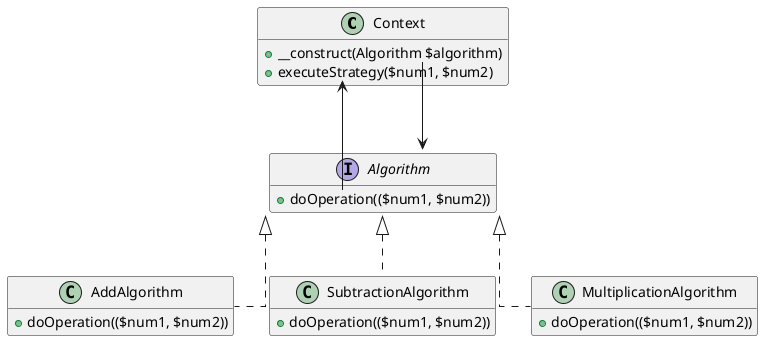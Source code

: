 @startuml
'https://plantuml.com/class-diagram
hide empty members
skinparam linetype ortho

class Context {
    + __construct(Algorithm $algorithm)
    + executeStrategy($num1, $num2)
}

interface Algorithm {
    + doOperation(($num1, $num2))
}

class AddAlgorithm implements Algorithm {
    + doOperation(($num1, $num2))
}

class SubtractionAlgorithm implements Algorithm {
    + doOperation(($num1, $num2))
}

class MultiplicationAlgorithm implements Algorithm {
    + doOperation(($num1, $num2))
}

Context::executeStrategy <-- Algorithm::doOperation
Context::__construct --> Algorithm

@enduml